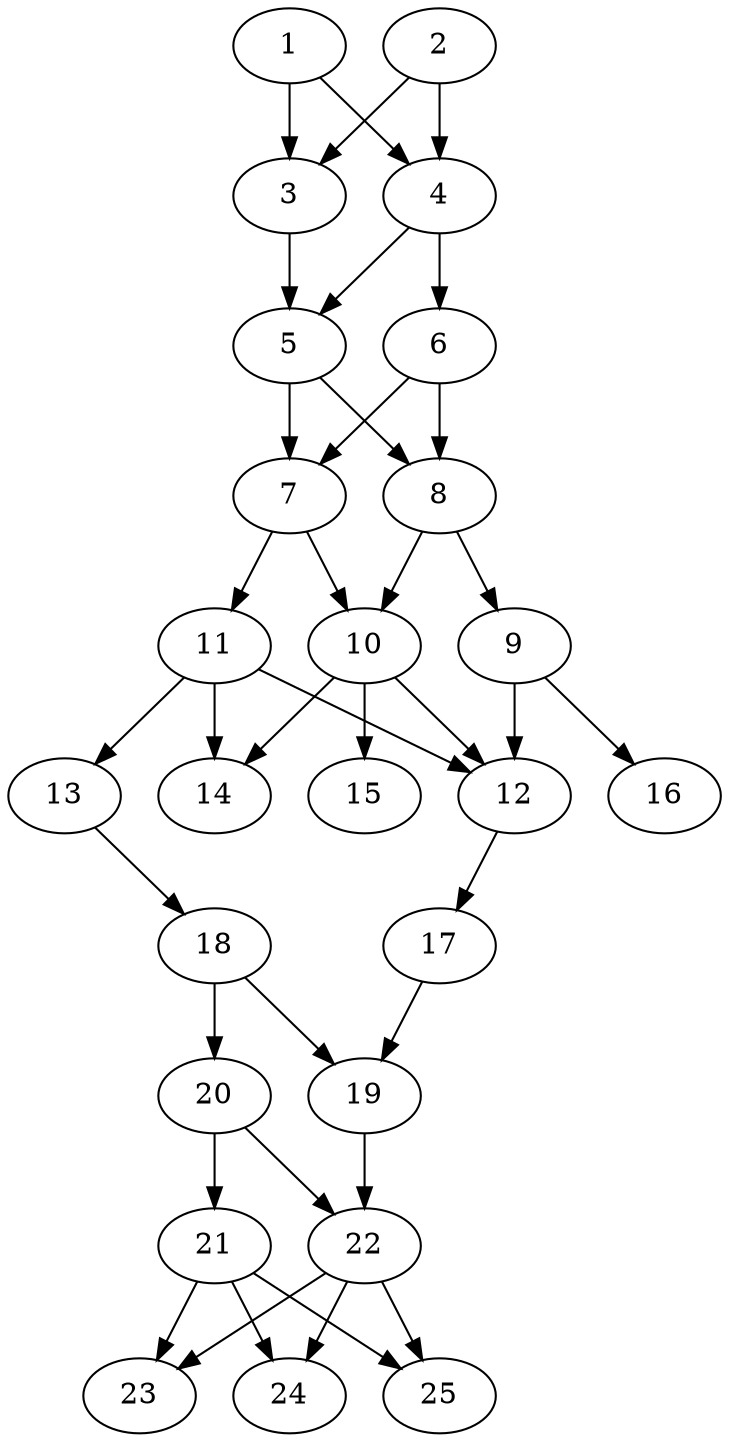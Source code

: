 // DAG automatically generated by daggen at Thu Oct  3 14:00:39 2019
// ./daggen --dot -n 25 --ccr 0.3 --fat 0.5 --regular 0.5 --density 0.7 --mindata 5242880 --maxdata 52428800 
digraph G {
  1 [size="144138240", alpha="0.15", expect_size="43241472"] 
  1 -> 3 [size ="43241472"]
  1 -> 4 [size ="43241472"]
  2 [size="135273813", alpha="0.05", expect_size="40582144"] 
  2 -> 3 [size ="40582144"]
  2 -> 4 [size ="40582144"]
  3 [size="55173120", alpha="0.09", expect_size="16551936"] 
  3 -> 5 [size ="16551936"]
  4 [size="104246613", alpha="0.07", expect_size="31273984"] 
  4 -> 5 [size ="31273984"]
  4 -> 6 [size ="31273984"]
  5 [size="57275733", alpha="0.17", expect_size="17182720"] 
  5 -> 7 [size ="17182720"]
  5 -> 8 [size ="17182720"]
  6 [size="100027733", alpha="0.02", expect_size="30008320"] 
  6 -> 7 [size ="30008320"]
  6 -> 8 [size ="30008320"]
  7 [size="111984640", alpha="0.06", expect_size="33595392"] 
  7 -> 10 [size ="33595392"]
  7 -> 11 [size ="33595392"]
  8 [size="147626667", alpha="0.10", expect_size="44288000"] 
  8 -> 9 [size ="44288000"]
  8 -> 10 [size ="44288000"]
  9 [size="21616640", alpha="0.06", expect_size="6484992"] 
  9 -> 12 [size ="6484992"]
  9 -> 16 [size ="6484992"]
  10 [size="52131840", alpha="0.10", expect_size="15639552"] 
  10 -> 12 [size ="15639552"]
  10 -> 14 [size ="15639552"]
  10 -> 15 [size ="15639552"]
  11 [size="43158187", alpha="0.15", expect_size="12947456"] 
  11 -> 12 [size ="12947456"]
  11 -> 13 [size ="12947456"]
  11 -> 14 [size ="12947456"]
  12 [size="158091947", alpha="0.08", expect_size="47427584"] 
  12 -> 17 [size ="47427584"]
  13 [size="39867733", alpha="0.13", expect_size="11960320"] 
  13 -> 18 [size ="11960320"]
  14 [size="106946560", alpha="0.05", expect_size="32083968"] 
  15 [size="162778453", alpha="0.09", expect_size="48833536"] 
  16 [size="136007680", alpha="0.15", expect_size="40802304"] 
  17 [size="153272320", alpha="0.14", expect_size="45981696"] 
  17 -> 19 [size ="45981696"]
  18 [size="39458133", alpha="0.15", expect_size="11837440"] 
  18 -> 19 [size ="11837440"]
  18 -> 20 [size ="11837440"]
  19 [size="119176533", alpha="0.01", expect_size="35752960"] 
  19 -> 22 [size ="35752960"]
  20 [size="163444053", alpha="0.10", expect_size="49033216"] 
  20 -> 21 [size ="49033216"]
  20 -> 22 [size ="49033216"]
  21 [size="80954027", alpha="0.16", expect_size="24286208"] 
  21 -> 23 [size ="24286208"]
  21 -> 24 [size ="24286208"]
  21 -> 25 [size ="24286208"]
  22 [size="45520213", alpha="0.16", expect_size="13656064"] 
  22 -> 23 [size ="13656064"]
  22 -> 24 [size ="13656064"]
  22 -> 25 [size ="13656064"]
  23 [size="110551040", alpha="0.01", expect_size="33165312"] 
  24 [size="56630613", alpha="0.18", expect_size="16989184"] 
  25 [size="93327360", alpha="0.19", expect_size="27998208"] 
}
